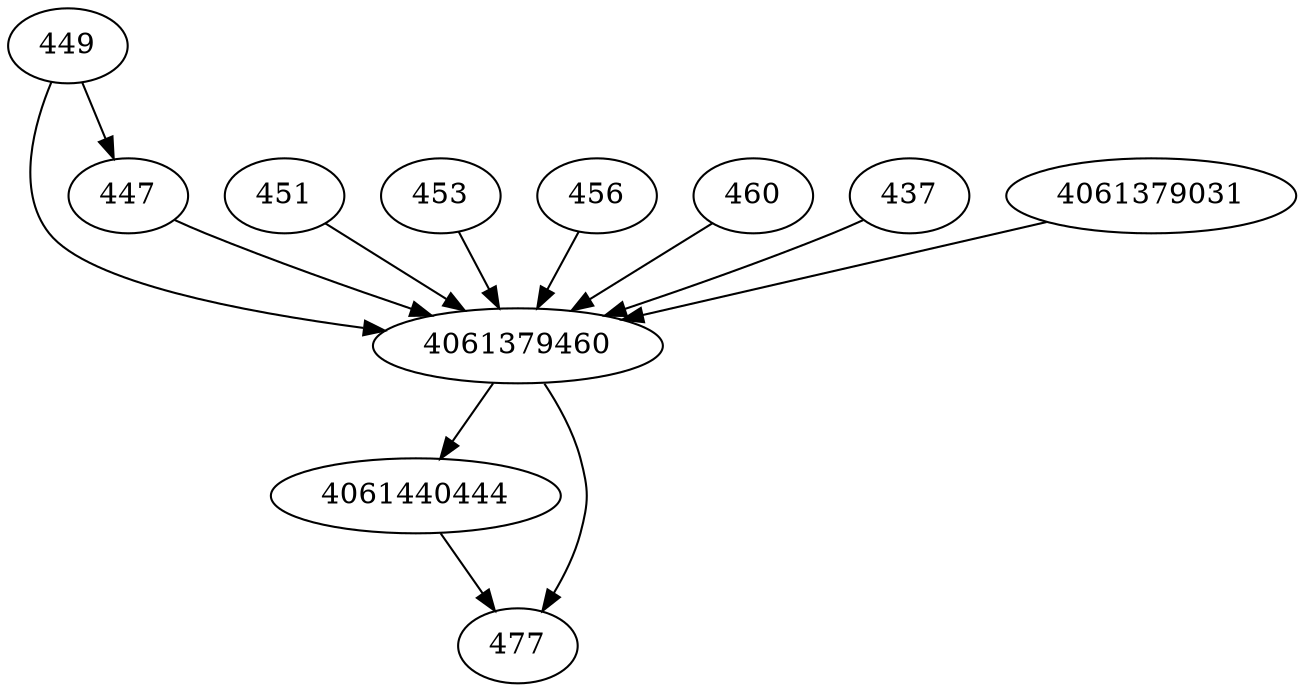 strict digraph  {
449;
451;
4061379460;
453;
456;
460;
437;
4061379031;
4061440444;
477;
447;
449 -> 447;
449 -> 4061379460;
451 -> 4061379460;
4061379460 -> 4061440444;
4061379460 -> 477;
453 -> 4061379460;
456 -> 4061379460;
460 -> 4061379460;
437 -> 4061379460;
4061379031 -> 4061379460;
4061440444 -> 477;
447 -> 4061379460;
}
